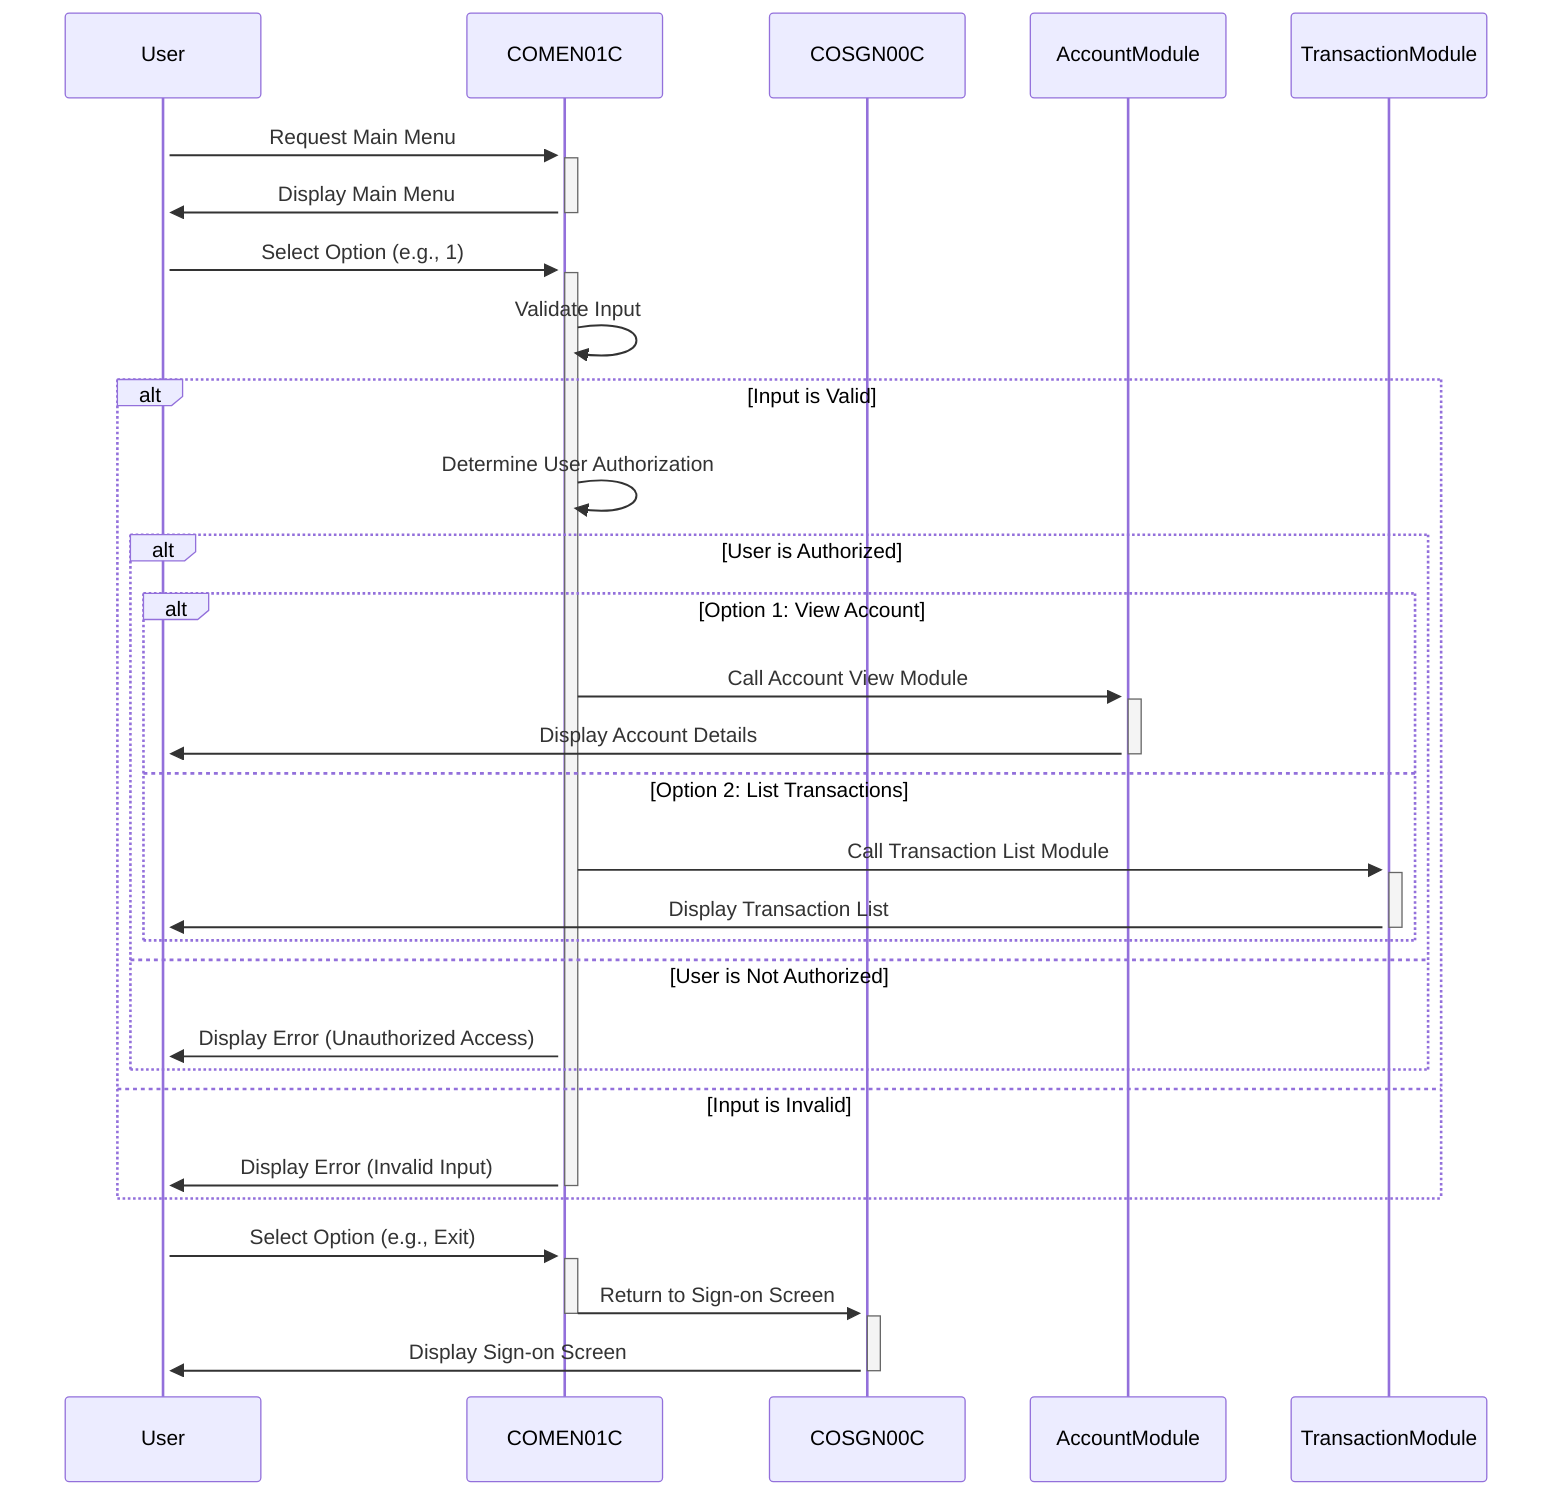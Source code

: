 sequenceDiagram
    participant User
    participant COMEN01C
    participant COSGN00C
    participant AccountModule
    participant TransactionModule
    
    activate User
    User->>+COMEN01C: Request Main Menu
    activate COMEN01C
    COMEN01C->>-User: Display Main Menu
    User->>+COMEN01C: Select Option (e.g., 1)
    COMEN01C->>COMEN01C: Validate Input
    alt Input is Valid
        COMEN01C->>COMEN01C: Determine User Authorization
        alt User is Authorized
            alt Option 1: View Account
                COMEN01C->>+AccountModule: Call Account View Module
                                activate AccountModule
                AccountModule->>-User: Display Account Details
            else Option 2: List Transactions
                COMEN01C->>+TransactionModule: Call Transaction List Module
                                activate TransactionModule
                TransactionModule->>-User: Display Transaction List
            end
        else User is Not Authorized
            COMEN01C->>User: Display Error (Unauthorized Access)
        end
    else Input is Invalid
        COMEN01C->>-User: Display Error (Invalid Input)
    end
    User->>+COMEN01C: Select Option (e.g., Exit)
    COMEN01C->>+COSGN00C: Return to Sign-on Screen
    deactivate COMEN01C
    activate COSGN00C
    COSGN00C->>-User: Display Sign-on Screen